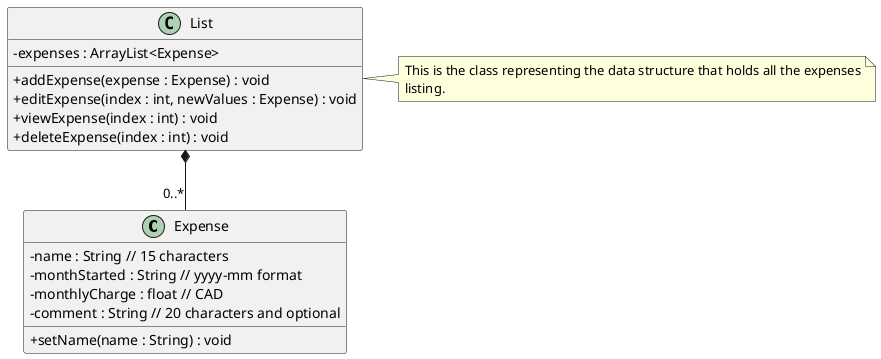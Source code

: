 @startuml
  skinparam classAttributeIconSize 0
Class Expense {
  - name : String // 15 characters
  - monthStarted : String // yyyy-mm format
  - monthlyCharge : float // CAD
  - comment : String // 20 characters and optional

  +setName(name : String) : void
}

Class List {
  -expenses : ArrayList<Expense>
  +addExpense(expense : Expense) : void
  +editExpense(index : int, newValues : Expense) : void
  +viewExpense(index : int) : void
  +deleteExpense(index : int) : void
}

note right of List
  This is the class representing the data structure that holds all the expenses
  listing.
end note

List *-- "0..*" Expense
@enduml

